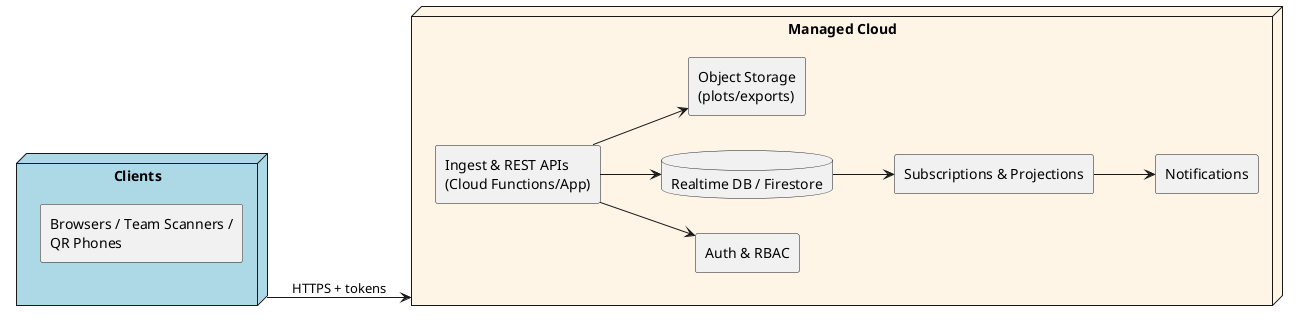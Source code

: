 @startuml
skinparam shadowing false
skinparam defaultFontName Arial
left to right direction


node "Clients" as Clients #LightBlue {
  rectangle "Browsers / Team Scanners /\nQR Phones" as B
}

node "Managed Cloud" as Cloud #fff5e6 {
  rectangle "Auth & RBAC" as Auth
  rectangle "Ingest & REST APIs\n(Cloud Functions/App)" as App
  database "Realtime DB / Firestore" as DB
  rectangle "Subscriptions & Projections" as Proj
  rectangle "Notifications" as Noti
  rectangle "Object Storage\n(plots/exports)" as Obj
}

Clients --> Cloud : HTTPS + tokens
App --> Auth
App --> DB
DB --> Proj
Proj --> Noti
App --> Obj
@enduml
